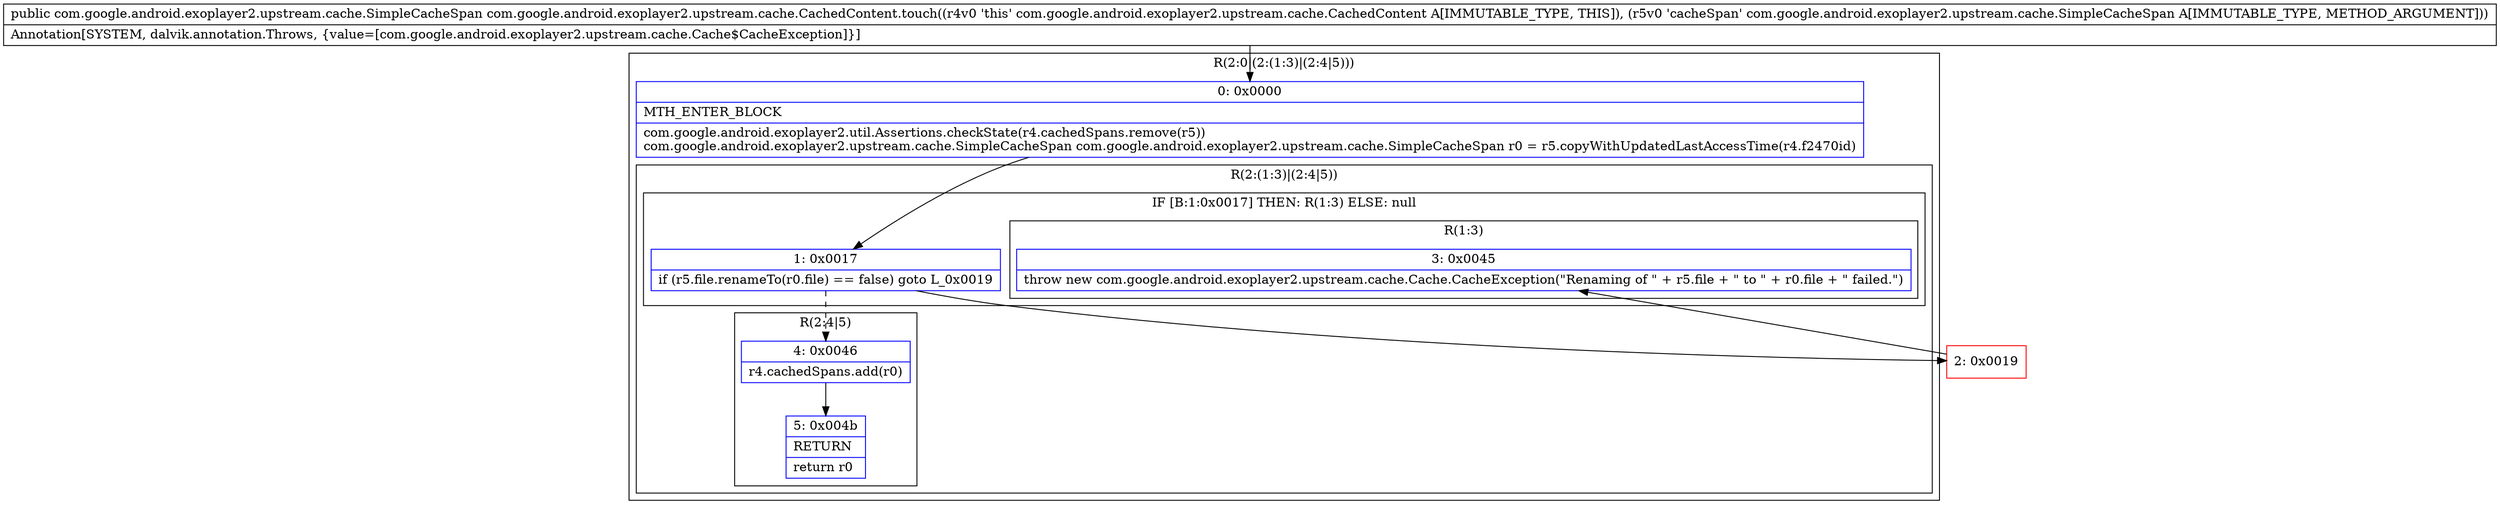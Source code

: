 digraph "CFG forcom.google.android.exoplayer2.upstream.cache.CachedContent.touch(Lcom\/google\/android\/exoplayer2\/upstream\/cache\/SimpleCacheSpan;)Lcom\/google\/android\/exoplayer2\/upstream\/cache\/SimpleCacheSpan;" {
subgraph cluster_Region_1058121722 {
label = "R(2:0|(2:(1:3)|(2:4|5)))";
node [shape=record,color=blue];
Node_0 [shape=record,label="{0\:\ 0x0000|MTH_ENTER_BLOCK\l|com.google.android.exoplayer2.util.Assertions.checkState(r4.cachedSpans.remove(r5))\lcom.google.android.exoplayer2.upstream.cache.SimpleCacheSpan com.google.android.exoplayer2.upstream.cache.SimpleCacheSpan r0 = r5.copyWithUpdatedLastAccessTime(r4.f2470id)\l}"];
subgraph cluster_Region_388327272 {
label = "R(2:(1:3)|(2:4|5))";
node [shape=record,color=blue];
subgraph cluster_IfRegion_499863258 {
label = "IF [B:1:0x0017] THEN: R(1:3) ELSE: null";
node [shape=record,color=blue];
Node_1 [shape=record,label="{1\:\ 0x0017|if (r5.file.renameTo(r0.file) == false) goto L_0x0019\l}"];
subgraph cluster_Region_841356109 {
label = "R(1:3)";
node [shape=record,color=blue];
Node_3 [shape=record,label="{3\:\ 0x0045|throw new com.google.android.exoplayer2.upstream.cache.Cache.CacheException(\"Renaming of \" + r5.file + \" to \" + r0.file + \" failed.\")\l}"];
}
}
subgraph cluster_Region_1294368760 {
label = "R(2:4|5)";
node [shape=record,color=blue];
Node_4 [shape=record,label="{4\:\ 0x0046|r4.cachedSpans.add(r0)\l}"];
Node_5 [shape=record,label="{5\:\ 0x004b|RETURN\l|return r0\l}"];
}
}
}
Node_2 [shape=record,color=red,label="{2\:\ 0x0019}"];
MethodNode[shape=record,label="{public com.google.android.exoplayer2.upstream.cache.SimpleCacheSpan com.google.android.exoplayer2.upstream.cache.CachedContent.touch((r4v0 'this' com.google.android.exoplayer2.upstream.cache.CachedContent A[IMMUTABLE_TYPE, THIS]), (r5v0 'cacheSpan' com.google.android.exoplayer2.upstream.cache.SimpleCacheSpan A[IMMUTABLE_TYPE, METHOD_ARGUMENT]))  | Annotation[SYSTEM, dalvik.annotation.Throws, \{value=[com.google.android.exoplayer2.upstream.cache.Cache$CacheException]\}]\l}"];
MethodNode -> Node_0;
Node_0 -> Node_1;
Node_1 -> Node_2;
Node_1 -> Node_4[style=dashed];
Node_4 -> Node_5;
Node_2 -> Node_3;
}

